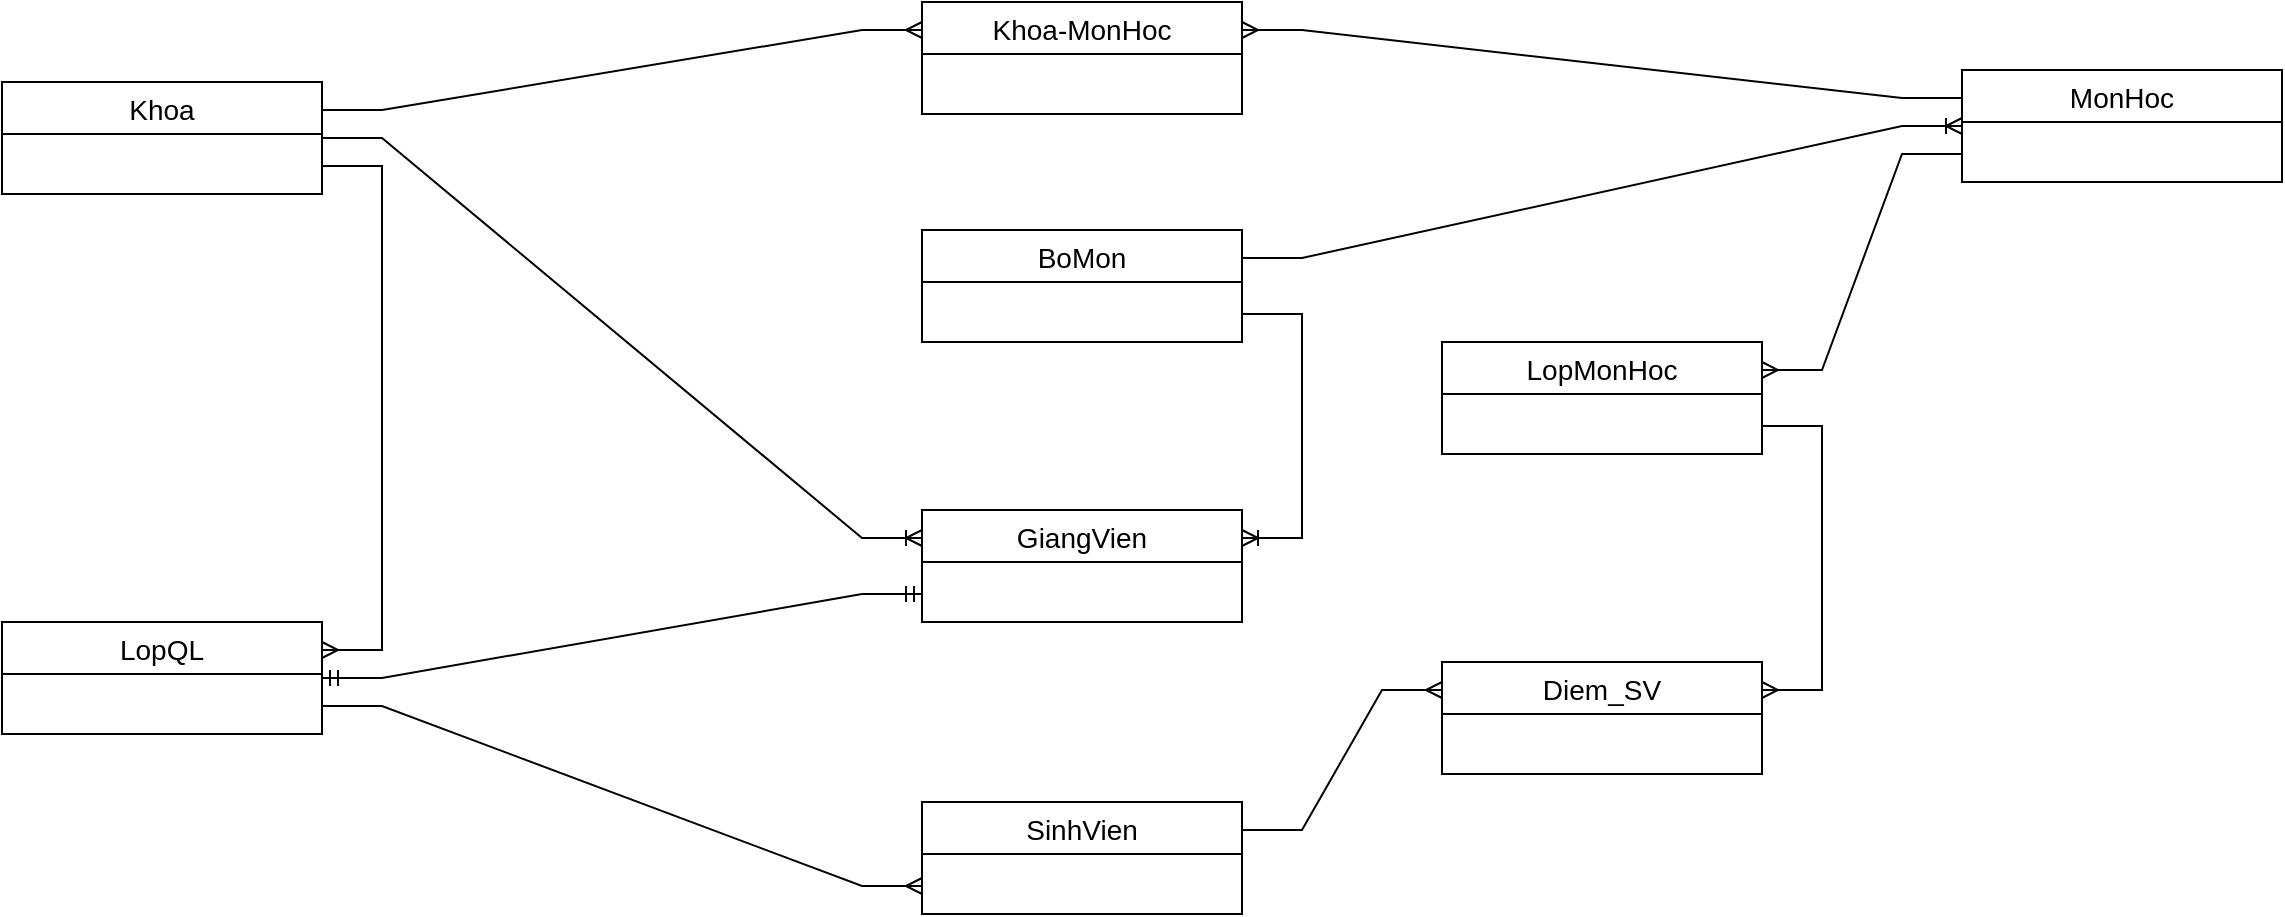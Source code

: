 <mxfile>
    <diagram id="gpmllDQAspMKqXwLJ95X" name="Trang-1">
        <mxGraphModel dx="1198" dy="866" grid="1" gridSize="10" guides="1" tooltips="1" connect="1" arrows="1" fold="1" page="0" pageScale="1" pageWidth="827" pageHeight="583" background="none" math="0" shadow="0">
            <root>
                <mxCell id="0"/>
                <mxCell id="1" parent="0"/>
                <mxCell id="4SsZMgTLxZ8O10cW9mSe-1" value="SinhVien" style="swimlane;fontStyle=0;childLayout=stackLayout;horizontal=1;startSize=26;horizontalStack=0;resizeParent=1;resizeParentMax=0;resizeLast=0;collapsible=1;marginBottom=0;align=center;fontSize=14;" parent="1" vertex="1">
                    <mxGeometry x="630" y="240" width="160" height="56" as="geometry"/>
                </mxCell>
                <mxCell id="4SsZMgTLxZ8O10cW9mSe-5" value="LopQL" style="swimlane;fontStyle=0;childLayout=stackLayout;horizontal=1;startSize=26;horizontalStack=0;resizeParent=1;resizeParentMax=0;resizeLast=0;collapsible=1;marginBottom=0;align=center;fontSize=14;" parent="1" vertex="1">
                    <mxGeometry x="170" y="150" width="160" height="56" as="geometry"/>
                </mxCell>
                <mxCell id="4SsZMgTLxZ8O10cW9mSe-17" value="GiangVien" style="swimlane;fontStyle=0;childLayout=stackLayout;horizontal=1;startSize=26;horizontalStack=0;resizeParent=1;resizeParentMax=0;resizeLast=0;collapsible=1;marginBottom=0;align=center;fontSize=14;" parent="1" vertex="1">
                    <mxGeometry x="630" y="94" width="160" height="56" as="geometry"/>
                </mxCell>
                <mxCell id="4SsZMgTLxZ8O10cW9mSe-29" value="MonHoc" style="swimlane;fontStyle=0;childLayout=stackLayout;horizontal=1;startSize=26;horizontalStack=0;resizeParent=1;resizeParentMax=0;resizeLast=0;collapsible=1;marginBottom=0;align=center;fontSize=14;" parent="1" vertex="1">
                    <mxGeometry x="1150" y="-126" width="160" height="56" as="geometry"/>
                </mxCell>
                <mxCell id="4SsZMgTLxZ8O10cW9mSe-33" value="Khoa" style="swimlane;fontStyle=0;childLayout=stackLayout;horizontal=1;startSize=26;horizontalStack=0;resizeParent=1;resizeParentMax=0;resizeLast=0;collapsible=1;marginBottom=0;align=center;fontSize=14;" parent="1" vertex="1">
                    <mxGeometry x="170" y="-120" width="160" height="56" as="geometry"/>
                </mxCell>
                <mxCell id="4SsZMgTLxZ8O10cW9mSe-55" value="" style="edgeStyle=entityRelationEdgeStyle;fontSize=12;html=1;endArrow=ERmany;rounded=0;exitX=1;exitY=0.75;exitDx=0;exitDy=0;entryX=0;entryY=0.75;entryDx=0;entryDy=0;" parent="1" source="4SsZMgTLxZ8O10cW9mSe-5" target="4SsZMgTLxZ8O10cW9mSe-1" edge="1">
                    <mxGeometry width="100" height="100" relative="1" as="geometry">
                        <mxPoint x="630" y="610" as="sourcePoint"/>
                        <mxPoint x="620" y="362" as="targetPoint"/>
                    </mxGeometry>
                </mxCell>
                <mxCell id="4SsZMgTLxZ8O10cW9mSe-57" value="" style="edgeStyle=entityRelationEdgeStyle;fontSize=12;html=1;endArrow=ERmany;rounded=0;entryX=1;entryY=0.25;entryDx=0;entryDy=0;exitX=1;exitY=0.75;exitDx=0;exitDy=0;" parent="1" source="4SsZMgTLxZ8O10cW9mSe-33" target="4SsZMgTLxZ8O10cW9mSe-5" edge="1">
                    <mxGeometry width="100" height="100" relative="1" as="geometry">
                        <mxPoint x="430" y="-50" as="sourcePoint"/>
                        <mxPoint x="280" y="150" as="targetPoint"/>
                    </mxGeometry>
                </mxCell>
                <mxCell id="4SsZMgTLxZ8O10cW9mSe-60" value="" style="edgeStyle=entityRelationEdgeStyle;fontSize=12;html=1;endArrow=ERmany;startArrow=none;rounded=0;exitX=1;exitY=0.75;exitDx=0;exitDy=0;entryX=1;entryY=0.25;entryDx=0;entryDy=0;" parent="1" source="4SsZMgTLxZ8O10cW9mSe-25" target="4SsZMgTLxZ8O10cW9mSe-13" edge="1">
                    <mxGeometry width="100" height="100" relative="1" as="geometry">
                        <mxPoint x="1190" y="110" as="sourcePoint"/>
                        <mxPoint x="1140" y="60" as="targetPoint"/>
                    </mxGeometry>
                </mxCell>
                <mxCell id="4SsZMgTLxZ8O10cW9mSe-13" value="Diem_SV" style="swimlane;fontStyle=0;childLayout=stackLayout;horizontal=1;startSize=26;horizontalStack=0;resizeParent=1;resizeParentMax=0;resizeLast=0;collapsible=1;marginBottom=0;align=center;fontSize=14;" parent="1" vertex="1">
                    <mxGeometry x="890" y="170" width="160" height="56" as="geometry"/>
                </mxCell>
                <mxCell id="4SsZMgTLxZ8O10cW9mSe-61" value="" style="edgeStyle=entityRelationEdgeStyle;fontSize=12;html=1;endArrow=none;startArrow=ERmany;rounded=0;entryX=1;entryY=0.25;entryDx=0;entryDy=0;exitX=0;exitY=0.25;exitDx=0;exitDy=0;" parent="1" source="4SsZMgTLxZ8O10cW9mSe-13" target="4SsZMgTLxZ8O10cW9mSe-1" edge="1">
                    <mxGeometry width="100" height="100" relative="1" as="geometry">
                        <mxPoint x="830" y="170" as="sourcePoint"/>
                        <mxPoint x="840" y="260" as="targetPoint"/>
                    </mxGeometry>
                </mxCell>
                <mxCell id="4SsZMgTLxZ8O10cW9mSe-25" value="LopMonHoc" style="swimlane;fontStyle=0;childLayout=stackLayout;horizontal=1;startSize=26;horizontalStack=0;resizeParent=1;resizeParentMax=0;resizeLast=0;collapsible=1;marginBottom=0;align=center;fontSize=14;" parent="1" vertex="1">
                    <mxGeometry x="890" y="10" width="160" height="56" as="geometry"/>
                </mxCell>
                <mxCell id="IPNd9HAaYlTSPgfFk1F9-12" value="" style="edgeStyle=entityRelationEdgeStyle;fontSize=12;html=1;endArrow=ERmany;rounded=0;entryX=1;entryY=0.25;entryDx=0;entryDy=0;exitX=0;exitY=0.75;exitDx=0;exitDy=0;" parent="1" source="4SsZMgTLxZ8O10cW9mSe-29" target="4SsZMgTLxZ8O10cW9mSe-25" edge="1">
                    <mxGeometry width="100" height="100" relative="1" as="geometry">
                        <mxPoint x="1270" y="-40" as="sourcePoint"/>
                        <mxPoint x="640" y="382" as="targetPoint"/>
                    </mxGeometry>
                </mxCell>
                <mxCell id="OzTD0nl0_n_8iIr1YIXg-2" value="" style="edgeStyle=entityRelationEdgeStyle;fontSize=12;html=1;endArrow=ERmandOne;startArrow=ERmandOne;rounded=0;entryX=0;entryY=0.75;entryDx=0;entryDy=0;exitX=1;exitY=0.5;exitDx=0;exitDy=0;" parent="1" source="4SsZMgTLxZ8O10cW9mSe-5" target="4SsZMgTLxZ8O10cW9mSe-17" edge="1">
                    <mxGeometry width="100" height="100" relative="1" as="geometry">
                        <mxPoint x="670" y="190" as="sourcePoint"/>
                        <mxPoint x="770" y="90" as="targetPoint"/>
                    </mxGeometry>
                </mxCell>
                <mxCell id="OzTD0nl0_n_8iIr1YIXg-3" value="Khoa-MonHoc" style="swimlane;fontStyle=0;childLayout=stackLayout;horizontal=1;startSize=26;horizontalStack=0;resizeParent=1;resizeParentMax=0;resizeLast=0;collapsible=1;marginBottom=0;align=center;fontSize=14;" parent="1" vertex="1">
                    <mxGeometry x="630" y="-160" width="160" height="56" as="geometry"/>
                </mxCell>
                <mxCell id="OzTD0nl0_n_8iIr1YIXg-5" value="" style="edgeStyle=entityRelationEdgeStyle;fontSize=12;html=1;endArrow=ERmany;rounded=0;exitX=1;exitY=0.25;exitDx=0;exitDy=0;entryX=0;entryY=0.25;entryDx=0;entryDy=0;" parent="1" source="4SsZMgTLxZ8O10cW9mSe-33" target="OzTD0nl0_n_8iIr1YIXg-3" edge="1">
                    <mxGeometry width="100" height="100" relative="1" as="geometry">
                        <mxPoint x="800" y="-46" as="sourcePoint"/>
                        <mxPoint x="410" y="-170" as="targetPoint"/>
                    </mxGeometry>
                </mxCell>
                <mxCell id="OzTD0nl0_n_8iIr1YIXg-6" value="" style="edgeStyle=entityRelationEdgeStyle;fontSize=12;html=1;endArrow=ERmany;rounded=0;entryX=1;entryY=0.25;entryDx=0;entryDy=0;exitX=0;exitY=0.25;exitDx=0;exitDy=0;" parent="1" source="4SsZMgTLxZ8O10cW9mSe-29" target="OzTD0nl0_n_8iIr1YIXg-3" edge="1">
                    <mxGeometry width="100" height="100" relative="1" as="geometry">
                        <mxPoint x="1110" y="-180" as="sourcePoint"/>
                        <mxPoint x="1080" y="-180" as="targetPoint"/>
                    </mxGeometry>
                </mxCell>
                <mxCell id="vkVBiDPtlAt_TlNMk4QV-1" value="" style="edgeStyle=entityRelationEdgeStyle;fontSize=12;html=1;endArrow=ERoneToMany;rounded=0;entryX=0;entryY=0.25;entryDx=0;entryDy=0;exitX=1;exitY=0.5;exitDx=0;exitDy=0;" parent="1" source="4SsZMgTLxZ8O10cW9mSe-33" target="4SsZMgTLxZ8O10cW9mSe-17" edge="1">
                    <mxGeometry width="100" height="100" relative="1" as="geometry">
                        <mxPoint x="550" y="130" as="sourcePoint"/>
                        <mxPoint x="650" y="30" as="targetPoint"/>
                    </mxGeometry>
                </mxCell>
                <mxCell id="2" value="BoMon" style="swimlane;fontStyle=0;childLayout=stackLayout;horizontal=1;startSize=26;horizontalStack=0;resizeParent=1;resizeParentMax=0;resizeLast=0;collapsible=1;marginBottom=0;align=center;fontSize=14;" parent="1" vertex="1">
                    <mxGeometry x="630" y="-46" width="160" height="56" as="geometry"/>
                </mxCell>
                <mxCell id="3" value="" style="edgeStyle=entityRelationEdgeStyle;fontSize=12;html=1;endArrow=ERoneToMany;rounded=0;entryX=1;entryY=0.25;entryDx=0;entryDy=0;exitX=1;exitY=0.75;exitDx=0;exitDy=0;" parent="1" source="2" target="4SsZMgTLxZ8O10cW9mSe-17" edge="1">
                    <mxGeometry width="100" height="100" relative="1" as="geometry">
                        <mxPoint x="340" y="-82" as="sourcePoint"/>
                        <mxPoint x="640" y="118" as="targetPoint"/>
                    </mxGeometry>
                </mxCell>
                <mxCell id="4" value="" style="edgeStyle=entityRelationEdgeStyle;fontSize=12;html=1;endArrow=ERoneToMany;rounded=0;entryX=0;entryY=0.5;entryDx=0;entryDy=0;exitX=1;exitY=0.25;exitDx=0;exitDy=0;" parent="1" source="2" target="4SsZMgTLxZ8O10cW9mSe-29" edge="1">
                    <mxGeometry width="100" height="100" relative="1" as="geometry">
                        <mxPoint x="800" y="6" as="sourcePoint"/>
                        <mxPoint x="800" y="118" as="targetPoint"/>
                    </mxGeometry>
                </mxCell>
            </root>
        </mxGraphModel>
    </diagram>
</mxfile>